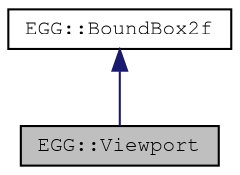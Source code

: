 digraph "EGG::Viewport"
{
 // LATEX_PDF_SIZE
  edge [fontname="FreeMono",fontsize="10",labelfontname="FreeMono",labelfontsize="10"];
  node [fontname="FreeMono",fontsize="10",shape=record];
  Node1 [label="EGG::Viewport",height=0.2,width=0.4,color="black", fillcolor="grey75", style="filled", fontcolor="black",tooltip=" "];
  Node2 -> Node1 [dir="back",color="midnightblue",fontsize="10",style="solid",fontname="FreeMono"];
  Node2 [label="EGG::BoundBox2f",height=0.2,width=0.4,color="black", fillcolor="white", style="filled",URL="$struct_e_g_g_1_1_bound_box2f.html",tooltip=" "];
}
